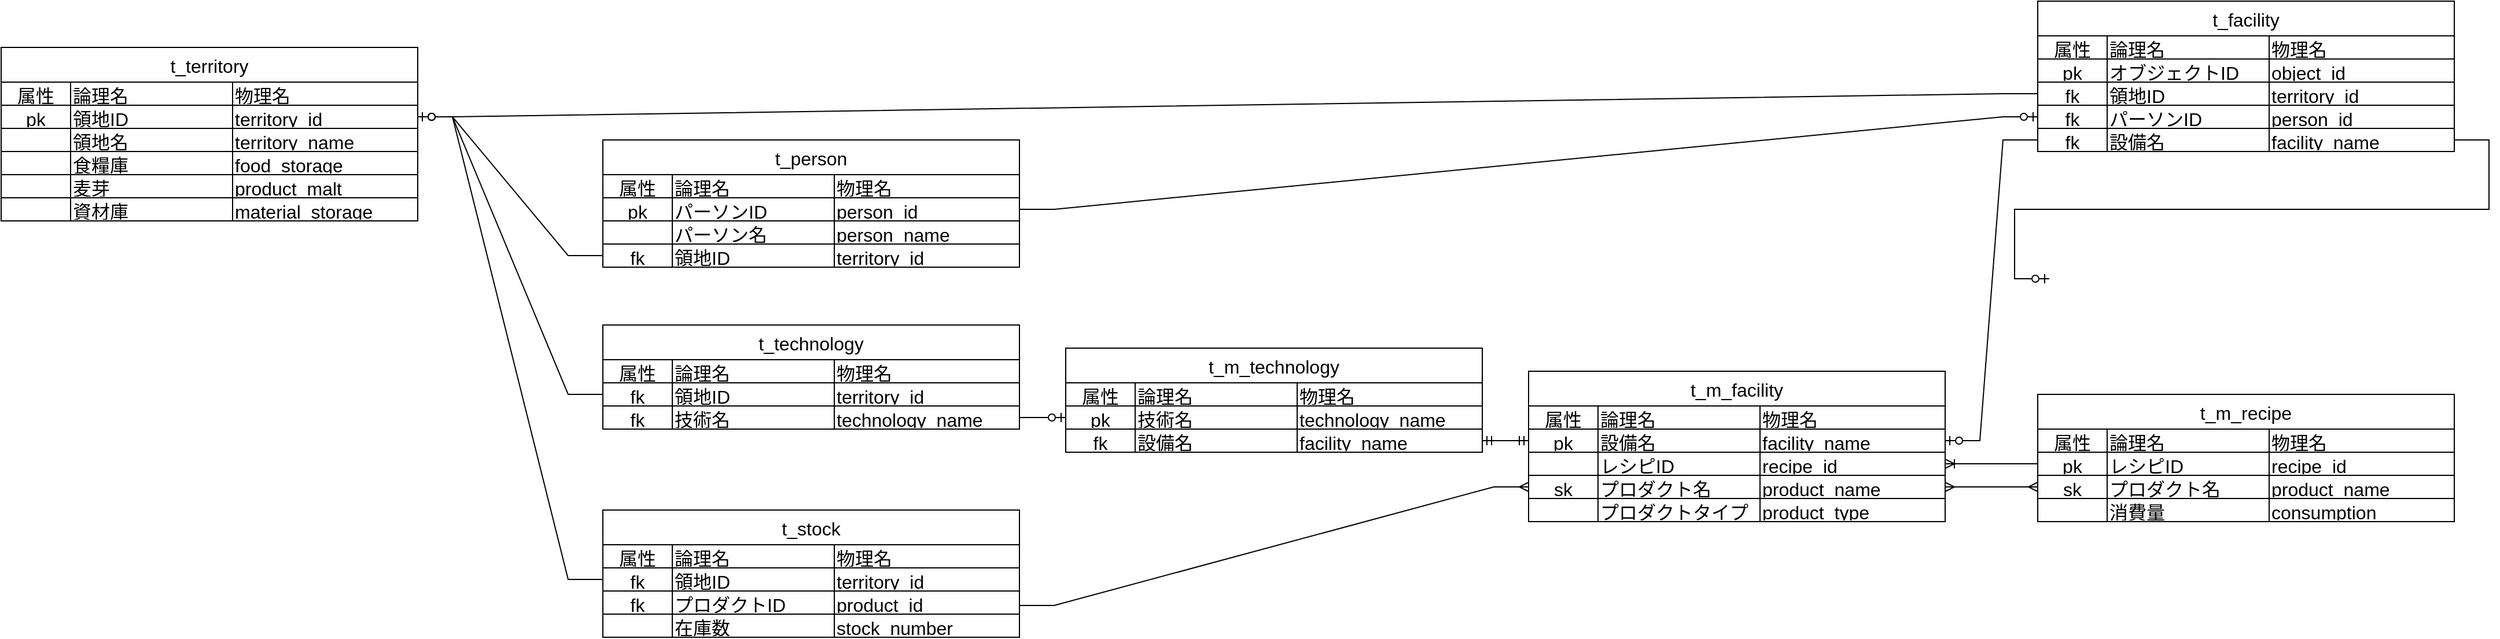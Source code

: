 <mxfile version="24.3.1" type="github">
  <diagram name="ページ1" id="_B0ld8QtMnqXtk11fvhh">
    <mxGraphModel dx="1403" dy="734" grid="1" gridSize="10" guides="1" tooltips="1" connect="1" arrows="1" fold="1" page="1" pageScale="1" pageWidth="827" pageHeight="1169" math="0" shadow="0">
      <root>
        <mxCell id="0" />
        <mxCell id="1" parent="0" />
        <mxCell id="Acy9B5AZCLxyORQxl_Lw-132" value="t_territory" style="shape=table;startSize=30;container=1;collapsible=0;childLayout=tableLayout;strokeColor=default;fontSize=16;align=center;" vertex="1" parent="1">
          <mxGeometry x="40" y="80" width="360" height="150" as="geometry" />
        </mxCell>
        <mxCell id="Acy9B5AZCLxyORQxl_Lw-133" value="" style="shape=tableRow;horizontal=0;startSize=0;swimlaneHead=0;swimlaneBody=0;strokeColor=inherit;top=0;left=0;bottom=0;right=0;collapsible=0;dropTarget=0;fillColor=none;points=[[0,0.5],[1,0.5]];portConstraint=eastwest;fontSize=16;" vertex="1" parent="Acy9B5AZCLxyORQxl_Lw-132">
          <mxGeometry y="30" width="360" height="20" as="geometry" />
        </mxCell>
        <mxCell id="Acy9B5AZCLxyORQxl_Lw-134" value="属性" style="shape=partialRectangle;html=1;whiteSpace=wrap;connectable=0;strokeColor=inherit;overflow=hidden;fillColor=none;top=0;left=0;bottom=0;right=0;pointerEvents=1;fontSize=16;" vertex="1" parent="Acy9B5AZCLxyORQxl_Lw-133">
          <mxGeometry width="60" height="20" as="geometry">
            <mxRectangle width="60" height="20" as="alternateBounds" />
          </mxGeometry>
        </mxCell>
        <mxCell id="Acy9B5AZCLxyORQxl_Lw-135" value="論理名" style="shape=partialRectangle;html=1;whiteSpace=wrap;connectable=0;strokeColor=inherit;overflow=hidden;fillColor=none;top=0;left=0;bottom=0;right=0;pointerEvents=1;fontSize=16;align=left;" vertex="1" parent="Acy9B5AZCLxyORQxl_Lw-133">
          <mxGeometry x="60" width="140" height="20" as="geometry">
            <mxRectangle width="140" height="20" as="alternateBounds" />
          </mxGeometry>
        </mxCell>
        <mxCell id="Acy9B5AZCLxyORQxl_Lw-136" value="物理名" style="shape=partialRectangle;html=1;whiteSpace=wrap;connectable=0;strokeColor=inherit;overflow=hidden;fillColor=none;top=0;left=0;bottom=0;right=0;pointerEvents=1;fontSize=16;align=left;" vertex="1" parent="Acy9B5AZCLxyORQxl_Lw-133">
          <mxGeometry x="200" width="160" height="20" as="geometry">
            <mxRectangle width="160" height="20" as="alternateBounds" />
          </mxGeometry>
        </mxCell>
        <mxCell id="Acy9B5AZCLxyORQxl_Lw-138" value="" style="shape=tableRow;horizontal=0;startSize=0;swimlaneHead=0;swimlaneBody=0;strokeColor=inherit;top=0;left=0;bottom=0;right=0;collapsible=0;dropTarget=0;fillColor=none;points=[[0,0.5],[1,0.5]];portConstraint=eastwest;fontSize=16;" vertex="1" parent="Acy9B5AZCLxyORQxl_Lw-132">
          <mxGeometry y="50" width="360" height="20" as="geometry" />
        </mxCell>
        <mxCell id="Acy9B5AZCLxyORQxl_Lw-139" value="pk" style="shape=partialRectangle;html=1;whiteSpace=wrap;connectable=0;strokeColor=inherit;overflow=hidden;fillColor=none;top=0;left=0;bottom=0;right=0;pointerEvents=1;fontSize=16;" vertex="1" parent="Acy9B5AZCLxyORQxl_Lw-138">
          <mxGeometry width="60" height="20" as="geometry">
            <mxRectangle width="60" height="20" as="alternateBounds" />
          </mxGeometry>
        </mxCell>
        <mxCell id="Acy9B5AZCLxyORQxl_Lw-140" value="領地ID" style="shape=partialRectangle;html=1;whiteSpace=wrap;connectable=0;strokeColor=inherit;overflow=hidden;fillColor=none;top=0;left=0;bottom=0;right=0;pointerEvents=1;fontSize=16;align=left;" vertex="1" parent="Acy9B5AZCLxyORQxl_Lw-138">
          <mxGeometry x="60" width="140" height="20" as="geometry">
            <mxRectangle width="140" height="20" as="alternateBounds" />
          </mxGeometry>
        </mxCell>
        <mxCell id="Acy9B5AZCLxyORQxl_Lw-141" value="&lt;span style=&quot;text-align: center; text-wrap: nowrap;&quot;&gt;territory&lt;/span&gt;_id" style="shape=partialRectangle;html=1;whiteSpace=wrap;connectable=0;strokeColor=inherit;overflow=hidden;fillColor=none;top=0;left=0;bottom=0;right=0;pointerEvents=1;fontSize=16;align=left;" vertex="1" parent="Acy9B5AZCLxyORQxl_Lw-138">
          <mxGeometry x="200" width="160" height="20" as="geometry">
            <mxRectangle width="160" height="20" as="alternateBounds" />
          </mxGeometry>
        </mxCell>
        <mxCell id="Acy9B5AZCLxyORQxl_Lw-143" value="" style="shape=tableRow;horizontal=0;startSize=0;swimlaneHead=0;swimlaneBody=0;strokeColor=inherit;top=0;left=0;bottom=0;right=0;collapsible=0;dropTarget=0;fillColor=none;points=[[0,0.5],[1,0.5]];portConstraint=eastwest;fontSize=16;" vertex="1" parent="Acy9B5AZCLxyORQxl_Lw-132">
          <mxGeometry y="70" width="360" height="20" as="geometry" />
        </mxCell>
        <mxCell id="Acy9B5AZCLxyORQxl_Lw-144" value="" style="shape=partialRectangle;html=1;whiteSpace=wrap;connectable=0;strokeColor=inherit;overflow=hidden;fillColor=none;top=0;left=0;bottom=0;right=0;pointerEvents=1;fontSize=16;" vertex="1" parent="Acy9B5AZCLxyORQxl_Lw-143">
          <mxGeometry width="60" height="20" as="geometry">
            <mxRectangle width="60" height="20" as="alternateBounds" />
          </mxGeometry>
        </mxCell>
        <mxCell id="Acy9B5AZCLxyORQxl_Lw-145" value="領地名" style="shape=partialRectangle;html=1;whiteSpace=wrap;connectable=0;strokeColor=inherit;overflow=hidden;fillColor=none;top=0;left=0;bottom=0;right=0;pointerEvents=1;fontSize=16;align=left;" vertex="1" parent="Acy9B5AZCLxyORQxl_Lw-143">
          <mxGeometry x="60" width="140" height="20" as="geometry">
            <mxRectangle width="140" height="20" as="alternateBounds" />
          </mxGeometry>
        </mxCell>
        <mxCell id="Acy9B5AZCLxyORQxl_Lw-146" value="&lt;span style=&quot;text-align: center; text-wrap: nowrap;&quot;&gt;territory&lt;/span&gt;_name" style="shape=partialRectangle;html=1;whiteSpace=wrap;connectable=0;strokeColor=inherit;overflow=hidden;fillColor=none;top=0;left=0;bottom=0;right=0;pointerEvents=1;fontSize=16;align=left;" vertex="1" parent="Acy9B5AZCLxyORQxl_Lw-143">
          <mxGeometry x="200" width="160" height="20" as="geometry">
            <mxRectangle width="160" height="20" as="alternateBounds" />
          </mxGeometry>
        </mxCell>
        <mxCell id="Acy9B5AZCLxyORQxl_Lw-163" style="shape=tableRow;horizontal=0;startSize=0;swimlaneHead=0;swimlaneBody=0;strokeColor=inherit;top=0;left=0;bottom=0;right=0;collapsible=0;dropTarget=0;fillColor=none;points=[[0,0.5],[1,0.5]];portConstraint=eastwest;fontSize=16;" vertex="1" parent="Acy9B5AZCLxyORQxl_Lw-132">
          <mxGeometry y="90" width="360" height="20" as="geometry" />
        </mxCell>
        <mxCell id="Acy9B5AZCLxyORQxl_Lw-164" style="shape=partialRectangle;html=1;whiteSpace=wrap;connectable=0;strokeColor=inherit;overflow=hidden;fillColor=none;top=0;left=0;bottom=0;right=0;pointerEvents=1;fontSize=16;" vertex="1" parent="Acy9B5AZCLxyORQxl_Lw-163">
          <mxGeometry width="60" height="20" as="geometry">
            <mxRectangle width="60" height="20" as="alternateBounds" />
          </mxGeometry>
        </mxCell>
        <mxCell id="Acy9B5AZCLxyORQxl_Lw-165" value="食糧&lt;span style=&quot;background-color: initial;&quot;&gt;庫&lt;/span&gt;" style="shape=partialRectangle;html=1;whiteSpace=wrap;connectable=0;strokeColor=inherit;overflow=hidden;fillColor=none;top=0;left=0;bottom=0;right=0;pointerEvents=1;fontSize=16;align=left;" vertex="1" parent="Acy9B5AZCLxyORQxl_Lw-163">
          <mxGeometry x="60" width="140" height="20" as="geometry">
            <mxRectangle width="140" height="20" as="alternateBounds" />
          </mxGeometry>
        </mxCell>
        <mxCell id="Acy9B5AZCLxyORQxl_Lw-166" value="food_storage" style="shape=partialRectangle;html=1;whiteSpace=wrap;connectable=0;strokeColor=inherit;overflow=hidden;fillColor=none;top=0;left=0;bottom=0;right=0;pointerEvents=1;fontSize=16;align=left;" vertex="1" parent="Acy9B5AZCLxyORQxl_Lw-163">
          <mxGeometry x="200" width="160" height="20" as="geometry">
            <mxRectangle width="160" height="20" as="alternateBounds" />
          </mxGeometry>
        </mxCell>
        <mxCell id="Acy9B5AZCLxyORQxl_Lw-168" style="shape=tableRow;horizontal=0;startSize=0;swimlaneHead=0;swimlaneBody=0;strokeColor=inherit;top=0;left=0;bottom=0;right=0;collapsible=0;dropTarget=0;fillColor=none;points=[[0,0.5],[1,0.5]];portConstraint=eastwest;fontSize=16;" vertex="1" parent="Acy9B5AZCLxyORQxl_Lw-132">
          <mxGeometry y="110" width="360" height="20" as="geometry" />
        </mxCell>
        <mxCell id="Acy9B5AZCLxyORQxl_Lw-169" style="shape=partialRectangle;html=1;whiteSpace=wrap;connectable=0;strokeColor=inherit;overflow=hidden;fillColor=none;top=0;left=0;bottom=0;right=0;pointerEvents=1;fontSize=16;" vertex="1" parent="Acy9B5AZCLxyORQxl_Lw-168">
          <mxGeometry width="60" height="20" as="geometry">
            <mxRectangle width="60" height="20" as="alternateBounds" />
          </mxGeometry>
        </mxCell>
        <mxCell id="Acy9B5AZCLxyORQxl_Lw-170" value="麦芽" style="shape=partialRectangle;html=1;whiteSpace=wrap;connectable=0;strokeColor=inherit;overflow=hidden;fillColor=none;top=0;left=0;bottom=0;right=0;pointerEvents=1;fontSize=16;align=left;" vertex="1" parent="Acy9B5AZCLxyORQxl_Lw-168">
          <mxGeometry x="60" width="140" height="20" as="geometry">
            <mxRectangle width="140" height="20" as="alternateBounds" />
          </mxGeometry>
        </mxCell>
        <mxCell id="Acy9B5AZCLxyORQxl_Lw-171" value="product_malt" style="shape=partialRectangle;html=1;whiteSpace=wrap;connectable=0;strokeColor=inherit;overflow=hidden;fillColor=none;top=0;left=0;bottom=0;right=0;pointerEvents=1;fontSize=16;align=left;" vertex="1" parent="Acy9B5AZCLxyORQxl_Lw-168">
          <mxGeometry x="200" width="160" height="20" as="geometry">
            <mxRectangle width="160" height="20" as="alternateBounds" />
          </mxGeometry>
        </mxCell>
        <mxCell id="Acy9B5AZCLxyORQxl_Lw-319" style="shape=tableRow;horizontal=0;startSize=0;swimlaneHead=0;swimlaneBody=0;strokeColor=inherit;top=0;left=0;bottom=0;right=0;collapsible=0;dropTarget=0;fillColor=none;points=[[0,0.5],[1,0.5]];portConstraint=eastwest;fontSize=16;" vertex="1" parent="Acy9B5AZCLxyORQxl_Lw-132">
          <mxGeometry y="130" width="360" height="20" as="geometry" />
        </mxCell>
        <mxCell id="Acy9B5AZCLxyORQxl_Lw-320" style="shape=partialRectangle;html=1;whiteSpace=wrap;connectable=0;strokeColor=inherit;overflow=hidden;fillColor=none;top=0;left=0;bottom=0;right=0;pointerEvents=1;fontSize=16;" vertex="1" parent="Acy9B5AZCLxyORQxl_Lw-319">
          <mxGeometry width="60" height="20" as="geometry">
            <mxRectangle width="60" height="20" as="alternateBounds" />
          </mxGeometry>
        </mxCell>
        <mxCell id="Acy9B5AZCLxyORQxl_Lw-321" value="資材庫" style="shape=partialRectangle;html=1;whiteSpace=wrap;connectable=0;strokeColor=inherit;overflow=hidden;fillColor=none;top=0;left=0;bottom=0;right=0;pointerEvents=1;fontSize=16;align=left;" vertex="1" parent="Acy9B5AZCLxyORQxl_Lw-319">
          <mxGeometry x="60" width="140" height="20" as="geometry">
            <mxRectangle width="140" height="20" as="alternateBounds" />
          </mxGeometry>
        </mxCell>
        <mxCell id="Acy9B5AZCLxyORQxl_Lw-322" value="material_storage" style="shape=partialRectangle;html=1;whiteSpace=wrap;connectable=0;strokeColor=inherit;overflow=hidden;fillColor=none;top=0;left=0;bottom=0;right=0;pointerEvents=1;fontSize=16;align=left;" vertex="1" parent="Acy9B5AZCLxyORQxl_Lw-319">
          <mxGeometry x="200" width="160" height="20" as="geometry">
            <mxRectangle width="160" height="20" as="alternateBounds" />
          </mxGeometry>
        </mxCell>
        <mxCell id="Acy9B5AZCLxyORQxl_Lw-199" value="t_m_technology" style="shape=table;startSize=30;container=1;collapsible=0;childLayout=tableLayout;strokeColor=default;fontSize=16;align=center;" vertex="1" parent="1">
          <mxGeometry x="960" y="340" width="360" height="90" as="geometry" />
        </mxCell>
        <mxCell id="Acy9B5AZCLxyORQxl_Lw-200" value="" style="shape=tableRow;horizontal=0;startSize=0;swimlaneHead=0;swimlaneBody=0;strokeColor=inherit;top=0;left=0;bottom=0;right=0;collapsible=0;dropTarget=0;fillColor=none;points=[[0,0.5],[1,0.5]];portConstraint=eastwest;fontSize=16;" vertex="1" parent="Acy9B5AZCLxyORQxl_Lw-199">
          <mxGeometry y="30" width="360" height="20" as="geometry" />
        </mxCell>
        <mxCell id="Acy9B5AZCLxyORQxl_Lw-201" value="属性" style="shape=partialRectangle;html=1;whiteSpace=wrap;connectable=0;strokeColor=inherit;overflow=hidden;fillColor=none;top=0;left=0;bottom=0;right=0;pointerEvents=1;fontSize=16;" vertex="1" parent="Acy9B5AZCLxyORQxl_Lw-200">
          <mxGeometry width="60" height="20" as="geometry">
            <mxRectangle width="60" height="20" as="alternateBounds" />
          </mxGeometry>
        </mxCell>
        <mxCell id="Acy9B5AZCLxyORQxl_Lw-202" value="論理名" style="shape=partialRectangle;html=1;whiteSpace=wrap;connectable=0;strokeColor=inherit;overflow=hidden;fillColor=none;top=0;left=0;bottom=0;right=0;pointerEvents=1;fontSize=16;align=left;" vertex="1" parent="Acy9B5AZCLxyORQxl_Lw-200">
          <mxGeometry x="60" width="140" height="20" as="geometry">
            <mxRectangle width="140" height="20" as="alternateBounds" />
          </mxGeometry>
        </mxCell>
        <mxCell id="Acy9B5AZCLxyORQxl_Lw-203" value="物理名" style="shape=partialRectangle;html=1;whiteSpace=wrap;connectable=0;strokeColor=inherit;overflow=hidden;fillColor=none;top=0;left=0;bottom=0;right=0;pointerEvents=1;fontSize=16;align=left;" vertex="1" parent="Acy9B5AZCLxyORQxl_Lw-200">
          <mxGeometry x="200" width="160" height="20" as="geometry">
            <mxRectangle width="160" height="20" as="alternateBounds" />
          </mxGeometry>
        </mxCell>
        <mxCell id="Acy9B5AZCLxyORQxl_Lw-205" value="" style="shape=tableRow;horizontal=0;startSize=0;swimlaneHead=0;swimlaneBody=0;strokeColor=inherit;top=0;left=0;bottom=0;right=0;collapsible=0;dropTarget=0;fillColor=none;points=[[0,0.5],[1,0.5]];portConstraint=eastwest;fontSize=16;" vertex="1" parent="Acy9B5AZCLxyORQxl_Lw-199">
          <mxGeometry y="50" width="360" height="20" as="geometry" />
        </mxCell>
        <mxCell id="Acy9B5AZCLxyORQxl_Lw-206" value="pk" style="shape=partialRectangle;html=1;whiteSpace=wrap;connectable=0;strokeColor=inherit;overflow=hidden;fillColor=none;top=0;left=0;bottom=0;right=0;pointerEvents=1;fontSize=16;" vertex="1" parent="Acy9B5AZCLxyORQxl_Lw-205">
          <mxGeometry width="60" height="20" as="geometry">
            <mxRectangle width="60" height="20" as="alternateBounds" />
          </mxGeometry>
        </mxCell>
        <mxCell id="Acy9B5AZCLxyORQxl_Lw-207" value="技術名" style="shape=partialRectangle;html=1;whiteSpace=wrap;connectable=0;strokeColor=inherit;overflow=hidden;fillColor=none;top=0;left=0;bottom=0;right=0;pointerEvents=1;fontSize=16;align=left;" vertex="1" parent="Acy9B5AZCLxyORQxl_Lw-205">
          <mxGeometry x="60" width="140" height="20" as="geometry">
            <mxRectangle width="140" height="20" as="alternateBounds" />
          </mxGeometry>
        </mxCell>
        <mxCell id="Acy9B5AZCLxyORQxl_Lw-208" value="technology_name" style="shape=partialRectangle;html=1;whiteSpace=wrap;connectable=0;strokeColor=inherit;overflow=hidden;fillColor=none;top=0;left=0;bottom=0;right=0;pointerEvents=1;fontSize=16;align=left;" vertex="1" parent="Acy9B5AZCLxyORQxl_Lw-205">
          <mxGeometry x="200" width="160" height="20" as="geometry">
            <mxRectangle width="160" height="20" as="alternateBounds" />
          </mxGeometry>
        </mxCell>
        <mxCell id="Acy9B5AZCLxyORQxl_Lw-215" style="shape=tableRow;horizontal=0;startSize=0;swimlaneHead=0;swimlaneBody=0;strokeColor=inherit;top=0;left=0;bottom=0;right=0;collapsible=0;dropTarget=0;fillColor=none;points=[[0,0.5],[1,0.5]];portConstraint=eastwest;fontSize=16;" vertex="1" parent="Acy9B5AZCLxyORQxl_Lw-199">
          <mxGeometry y="70" width="360" height="20" as="geometry" />
        </mxCell>
        <mxCell id="Acy9B5AZCLxyORQxl_Lw-216" value="fk" style="shape=partialRectangle;html=1;whiteSpace=wrap;connectable=0;strokeColor=inherit;overflow=hidden;fillColor=none;top=0;left=0;bottom=0;right=0;pointerEvents=1;fontSize=16;" vertex="1" parent="Acy9B5AZCLxyORQxl_Lw-215">
          <mxGeometry width="60" height="20" as="geometry">
            <mxRectangle width="60" height="20" as="alternateBounds" />
          </mxGeometry>
        </mxCell>
        <mxCell id="Acy9B5AZCLxyORQxl_Lw-217" value="設備名" style="shape=partialRectangle;html=1;whiteSpace=wrap;connectable=0;strokeColor=inherit;overflow=hidden;fillColor=none;top=0;left=0;bottom=0;right=0;pointerEvents=1;fontSize=16;align=left;" vertex="1" parent="Acy9B5AZCLxyORQxl_Lw-215">
          <mxGeometry x="60" width="140" height="20" as="geometry">
            <mxRectangle width="140" height="20" as="alternateBounds" />
          </mxGeometry>
        </mxCell>
        <mxCell id="Acy9B5AZCLxyORQxl_Lw-218" value="&lt;span style=&quot;text-wrap: nowrap; text-align: center;&quot;&gt;facility&lt;/span&gt;_name" style="shape=partialRectangle;html=1;whiteSpace=wrap;connectable=0;strokeColor=inherit;overflow=hidden;fillColor=none;top=0;left=0;bottom=0;right=0;pointerEvents=1;fontSize=16;align=left;" vertex="1" parent="Acy9B5AZCLxyORQxl_Lw-215">
          <mxGeometry x="200" width="160" height="20" as="geometry">
            <mxRectangle width="160" height="20" as="alternateBounds" />
          </mxGeometry>
        </mxCell>
        <mxCell id="Acy9B5AZCLxyORQxl_Lw-296" value="" style="edgeStyle=entityRelationEdgeStyle;fontSize=12;html=1;endArrow=ERzeroToOne;endFill=1;rounded=0;entryX=1;entryY=0.5;entryDx=0;entryDy=0;" edge="1" parent="1" source="Acy9B5AZCLxyORQxl_Lw-179" target="Acy9B5AZCLxyORQxl_Lw-138">
          <mxGeometry width="100" height="100" relative="1" as="geometry">
            <mxPoint x="910" y="100" as="sourcePoint" />
            <mxPoint x="610" y="90" as="targetPoint" />
            <Array as="points">
              <mxPoint x="960" y="120" />
              <mxPoint x="970" y="120" />
            </Array>
          </mxGeometry>
        </mxCell>
        <mxCell id="Acy9B5AZCLxyORQxl_Lw-297" value="" style="edgeStyle=entityRelationEdgeStyle;fontSize=12;html=1;endArrow=ERzeroToOne;endFill=1;rounded=0;exitX=1;exitY=0.5;exitDx=0;exitDy=0;" edge="1" parent="1" source="Acy9B5AZCLxyORQxl_Lw-184" target="Acy9B5AZCLxyORQxl_Lw-379">
          <mxGeometry width="100" height="100" relative="1" as="geometry">
            <mxPoint x="960" y="120" as="sourcePoint" />
            <mxPoint x="1810" y="280" as="targetPoint" />
          </mxGeometry>
        </mxCell>
        <mxCell id="Acy9B5AZCLxyORQxl_Lw-361" value="" style="edgeStyle=entityRelationEdgeStyle;fontSize=12;html=1;endArrow=ERzeroToOne;endFill=1;rounded=0;exitX=0;exitY=0.5;exitDx=0;exitDy=0;" edge="1" parent="1" source="Acy9B5AZCLxyORQxl_Lw-345" target="Acy9B5AZCLxyORQxl_Lw-138">
          <mxGeometry width="100" height="100" relative="1" as="geometry">
            <mxPoint x="690" y="640" as="sourcePoint" />
            <mxPoint x="620" y="140" as="targetPoint" />
          </mxGeometry>
        </mxCell>
        <mxCell id="Acy9B5AZCLxyORQxl_Lw-363" value="t_m_facility" style="shape=table;startSize=30;container=1;collapsible=0;childLayout=tableLayout;strokeColor=default;fontSize=16;align=center;" vertex="1" parent="1">
          <mxGeometry x="1360" y="360" width="360" height="130" as="geometry" />
        </mxCell>
        <mxCell id="Acy9B5AZCLxyORQxl_Lw-364" value="" style="shape=tableRow;horizontal=0;startSize=0;swimlaneHead=0;swimlaneBody=0;strokeColor=inherit;top=0;left=0;bottom=0;right=0;collapsible=0;dropTarget=0;fillColor=none;points=[[0,0.5],[1,0.5]];portConstraint=eastwest;fontSize=16;" vertex="1" parent="Acy9B5AZCLxyORQxl_Lw-363">
          <mxGeometry y="30" width="360" height="20" as="geometry" />
        </mxCell>
        <mxCell id="Acy9B5AZCLxyORQxl_Lw-365" value="属性" style="shape=partialRectangle;html=1;whiteSpace=wrap;connectable=0;strokeColor=inherit;overflow=hidden;fillColor=none;top=0;left=0;bottom=0;right=0;pointerEvents=1;fontSize=16;" vertex="1" parent="Acy9B5AZCLxyORQxl_Lw-364">
          <mxGeometry width="60" height="20" as="geometry">
            <mxRectangle width="60" height="20" as="alternateBounds" />
          </mxGeometry>
        </mxCell>
        <mxCell id="Acy9B5AZCLxyORQxl_Lw-366" value="論理名" style="shape=partialRectangle;html=1;whiteSpace=wrap;connectable=0;strokeColor=inherit;overflow=hidden;fillColor=none;top=0;left=0;bottom=0;right=0;pointerEvents=1;fontSize=16;align=left;" vertex="1" parent="Acy9B5AZCLxyORQxl_Lw-364">
          <mxGeometry x="60" width="140" height="20" as="geometry">
            <mxRectangle width="140" height="20" as="alternateBounds" />
          </mxGeometry>
        </mxCell>
        <mxCell id="Acy9B5AZCLxyORQxl_Lw-367" value="物理名" style="shape=partialRectangle;html=1;whiteSpace=wrap;connectable=0;strokeColor=inherit;overflow=hidden;fillColor=none;top=0;left=0;bottom=0;right=0;pointerEvents=1;fontSize=16;align=left;" vertex="1" parent="Acy9B5AZCLxyORQxl_Lw-364">
          <mxGeometry x="200" width="160" height="20" as="geometry">
            <mxRectangle width="160" height="20" as="alternateBounds" />
          </mxGeometry>
        </mxCell>
        <mxCell id="Acy9B5AZCLxyORQxl_Lw-498" style="shape=tableRow;horizontal=0;startSize=0;swimlaneHead=0;swimlaneBody=0;strokeColor=inherit;top=0;left=0;bottom=0;right=0;collapsible=0;dropTarget=0;fillColor=none;points=[[0,0.5],[1,0.5]];portConstraint=eastwest;fontSize=16;" vertex="1" parent="Acy9B5AZCLxyORQxl_Lw-363">
          <mxGeometry y="50" width="360" height="20" as="geometry" />
        </mxCell>
        <mxCell id="Acy9B5AZCLxyORQxl_Lw-499" value="pk" style="shape=partialRectangle;html=1;whiteSpace=wrap;connectable=0;strokeColor=inherit;overflow=hidden;fillColor=none;top=0;left=0;bottom=0;right=0;pointerEvents=1;fontSize=16;" vertex="1" parent="Acy9B5AZCLxyORQxl_Lw-498">
          <mxGeometry width="60" height="20" as="geometry">
            <mxRectangle width="60" height="20" as="alternateBounds" />
          </mxGeometry>
        </mxCell>
        <mxCell id="Acy9B5AZCLxyORQxl_Lw-500" value="設備名" style="shape=partialRectangle;html=1;whiteSpace=wrap;connectable=0;strokeColor=inherit;overflow=hidden;fillColor=none;top=0;left=0;bottom=0;right=0;pointerEvents=1;fontSize=16;align=left;" vertex="1" parent="Acy9B5AZCLxyORQxl_Lw-498">
          <mxGeometry x="60" width="140" height="20" as="geometry">
            <mxRectangle width="140" height="20" as="alternateBounds" />
          </mxGeometry>
        </mxCell>
        <mxCell id="Acy9B5AZCLxyORQxl_Lw-501" value="&lt;span style=&quot;text-wrap: nowrap; text-align: center;&quot;&gt;facility&lt;/span&gt;_name" style="shape=partialRectangle;html=1;whiteSpace=wrap;connectable=0;strokeColor=inherit;overflow=hidden;fillColor=none;top=0;left=0;bottom=0;right=0;pointerEvents=1;fontSize=16;align=left;" vertex="1" parent="Acy9B5AZCLxyORQxl_Lw-498">
          <mxGeometry x="200" width="160" height="20" as="geometry">
            <mxRectangle width="160" height="20" as="alternateBounds" />
          </mxGeometry>
        </mxCell>
        <mxCell id="Acy9B5AZCLxyORQxl_Lw-562" style="shape=tableRow;horizontal=0;startSize=0;swimlaneHead=0;swimlaneBody=0;strokeColor=inherit;top=0;left=0;bottom=0;right=0;collapsible=0;dropTarget=0;fillColor=none;points=[[0,0.5],[1,0.5]];portConstraint=eastwest;fontSize=16;" vertex="1" parent="Acy9B5AZCLxyORQxl_Lw-363">
          <mxGeometry y="70" width="360" height="20" as="geometry" />
        </mxCell>
        <mxCell id="Acy9B5AZCLxyORQxl_Lw-563" style="shape=partialRectangle;html=1;whiteSpace=wrap;connectable=0;strokeColor=inherit;overflow=hidden;fillColor=none;top=0;left=0;bottom=0;right=0;pointerEvents=1;fontSize=16;" vertex="1" parent="Acy9B5AZCLxyORQxl_Lw-562">
          <mxGeometry width="60" height="20" as="geometry">
            <mxRectangle width="60" height="20" as="alternateBounds" />
          </mxGeometry>
        </mxCell>
        <mxCell id="Acy9B5AZCLxyORQxl_Lw-564" value="レシピID" style="shape=partialRectangle;html=1;whiteSpace=wrap;connectable=0;strokeColor=inherit;overflow=hidden;fillColor=none;top=0;left=0;bottom=0;right=0;pointerEvents=1;fontSize=16;align=left;" vertex="1" parent="Acy9B5AZCLxyORQxl_Lw-562">
          <mxGeometry x="60" width="140" height="20" as="geometry">
            <mxRectangle width="140" height="20" as="alternateBounds" />
          </mxGeometry>
        </mxCell>
        <mxCell id="Acy9B5AZCLxyORQxl_Lw-565" value="&lt;span style=&quot;text-align: center; text-wrap: nowrap;&quot;&gt;recipe_id&lt;/span&gt;" style="shape=partialRectangle;html=1;whiteSpace=wrap;connectable=0;strokeColor=inherit;overflow=hidden;fillColor=none;top=0;left=0;bottom=0;right=0;pointerEvents=1;fontSize=16;align=left;" vertex="1" parent="Acy9B5AZCLxyORQxl_Lw-562">
          <mxGeometry x="200" width="160" height="20" as="geometry">
            <mxRectangle width="160" height="20" as="alternateBounds" />
          </mxGeometry>
        </mxCell>
        <mxCell id="Acy9B5AZCLxyORQxl_Lw-493" style="shape=tableRow;horizontal=0;startSize=0;swimlaneHead=0;swimlaneBody=0;strokeColor=inherit;top=0;left=0;bottom=0;right=0;collapsible=0;dropTarget=0;fillColor=none;points=[[0,0.5],[1,0.5]];portConstraint=eastwest;fontSize=16;" vertex="1" parent="Acy9B5AZCLxyORQxl_Lw-363">
          <mxGeometry y="90" width="360" height="20" as="geometry" />
        </mxCell>
        <mxCell id="Acy9B5AZCLxyORQxl_Lw-494" value="sk" style="shape=partialRectangle;html=1;whiteSpace=wrap;connectable=0;strokeColor=inherit;overflow=hidden;fillColor=none;top=0;left=0;bottom=0;right=0;pointerEvents=1;fontSize=16;" vertex="1" parent="Acy9B5AZCLxyORQxl_Lw-493">
          <mxGeometry width="60" height="20" as="geometry">
            <mxRectangle width="60" height="20" as="alternateBounds" />
          </mxGeometry>
        </mxCell>
        <mxCell id="Acy9B5AZCLxyORQxl_Lw-495" value="プロダクト名" style="shape=partialRectangle;html=1;whiteSpace=wrap;connectable=0;strokeColor=inherit;overflow=hidden;fillColor=none;top=0;left=0;bottom=0;right=0;pointerEvents=1;fontSize=16;align=left;" vertex="1" parent="Acy9B5AZCLxyORQxl_Lw-493">
          <mxGeometry x="60" width="140" height="20" as="geometry">
            <mxRectangle width="140" height="20" as="alternateBounds" />
          </mxGeometry>
        </mxCell>
        <mxCell id="Acy9B5AZCLxyORQxl_Lw-496" value="&lt;span style=&quot;text-wrap: nowrap; text-align: center;&quot;&gt;product&lt;/span&gt;&lt;span style=&quot;text-align: center;&quot;&gt;_name&lt;/span&gt;" style="shape=partialRectangle;html=1;whiteSpace=wrap;connectable=0;strokeColor=inherit;overflow=hidden;fillColor=none;top=0;left=0;bottom=0;right=0;pointerEvents=1;fontSize=16;align=left;" vertex="1" parent="Acy9B5AZCLxyORQxl_Lw-493">
          <mxGeometry x="200" width="160" height="20" as="geometry">
            <mxRectangle width="160" height="20" as="alternateBounds" />
          </mxGeometry>
        </mxCell>
        <mxCell id="Acy9B5AZCLxyORQxl_Lw-404" style="shape=tableRow;horizontal=0;startSize=0;swimlaneHead=0;swimlaneBody=0;strokeColor=inherit;top=0;left=0;bottom=0;right=0;collapsible=0;dropTarget=0;fillColor=none;points=[[0,0.5],[1,0.5]];portConstraint=eastwest;fontSize=16;" vertex="1" parent="Acy9B5AZCLxyORQxl_Lw-363">
          <mxGeometry y="110" width="360" height="20" as="geometry" />
        </mxCell>
        <mxCell id="Acy9B5AZCLxyORQxl_Lw-405" style="shape=partialRectangle;html=1;whiteSpace=wrap;connectable=0;strokeColor=inherit;overflow=hidden;fillColor=none;top=0;left=0;bottom=0;right=0;pointerEvents=1;fontSize=16;" vertex="1" parent="Acy9B5AZCLxyORQxl_Lw-404">
          <mxGeometry width="60" height="20" as="geometry">
            <mxRectangle width="60" height="20" as="alternateBounds" />
          </mxGeometry>
        </mxCell>
        <mxCell id="Acy9B5AZCLxyORQxl_Lw-406" value="プロダクトタイプ" style="shape=partialRectangle;html=1;whiteSpace=wrap;connectable=0;strokeColor=inherit;overflow=hidden;fillColor=none;top=0;left=0;bottom=0;right=0;pointerEvents=1;fontSize=16;align=left;" vertex="1" parent="Acy9B5AZCLxyORQxl_Lw-404">
          <mxGeometry x="60" width="140" height="20" as="geometry">
            <mxRectangle width="140" height="20" as="alternateBounds" />
          </mxGeometry>
        </mxCell>
        <mxCell id="Acy9B5AZCLxyORQxl_Lw-407" value="&lt;span style=&quot;text-wrap: nowrap; text-align: center;&quot;&gt;product&lt;/span&gt;&lt;span style=&quot;text-align: center;&quot;&gt;_&lt;/span&gt;type" style="shape=partialRectangle;html=1;whiteSpace=wrap;connectable=0;strokeColor=inherit;overflow=hidden;fillColor=none;top=0;left=0;bottom=0;right=0;pointerEvents=1;fontSize=16;align=left;" vertex="1" parent="Acy9B5AZCLxyORQxl_Lw-404">
          <mxGeometry x="200" width="160" height="20" as="geometry">
            <mxRectangle width="160" height="20" as="alternateBounds" />
          </mxGeometry>
        </mxCell>
        <mxCell id="Acy9B5AZCLxyORQxl_Lw-426" value="t_technology" style="shape=table;startSize=30;container=1;collapsible=0;childLayout=tableLayout;strokeColor=default;fontSize=16;align=center;" vertex="1" parent="1">
          <mxGeometry x="560" y="320" width="360" height="90" as="geometry" />
        </mxCell>
        <mxCell id="Acy9B5AZCLxyORQxl_Lw-427" value="" style="shape=tableRow;horizontal=0;startSize=0;swimlaneHead=0;swimlaneBody=0;strokeColor=inherit;top=0;left=0;bottom=0;right=0;collapsible=0;dropTarget=0;fillColor=none;points=[[0,0.5],[1,0.5]];portConstraint=eastwest;fontSize=16;" vertex="1" parent="Acy9B5AZCLxyORQxl_Lw-426">
          <mxGeometry y="30" width="360" height="20" as="geometry" />
        </mxCell>
        <mxCell id="Acy9B5AZCLxyORQxl_Lw-428" value="属性" style="shape=partialRectangle;html=1;whiteSpace=wrap;connectable=0;strokeColor=inherit;overflow=hidden;fillColor=none;top=0;left=0;bottom=0;right=0;pointerEvents=1;fontSize=16;" vertex="1" parent="Acy9B5AZCLxyORQxl_Lw-427">
          <mxGeometry width="60" height="20" as="geometry">
            <mxRectangle width="60" height="20" as="alternateBounds" />
          </mxGeometry>
        </mxCell>
        <mxCell id="Acy9B5AZCLxyORQxl_Lw-429" value="論理名" style="shape=partialRectangle;html=1;whiteSpace=wrap;connectable=0;strokeColor=inherit;overflow=hidden;fillColor=none;top=0;left=0;bottom=0;right=0;pointerEvents=1;fontSize=16;align=left;" vertex="1" parent="Acy9B5AZCLxyORQxl_Lw-427">
          <mxGeometry x="60" width="140" height="20" as="geometry">
            <mxRectangle width="140" height="20" as="alternateBounds" />
          </mxGeometry>
        </mxCell>
        <mxCell id="Acy9B5AZCLxyORQxl_Lw-430" value="物理名" style="shape=partialRectangle;html=1;whiteSpace=wrap;connectable=0;strokeColor=inherit;overflow=hidden;fillColor=none;top=0;left=0;bottom=0;right=0;pointerEvents=1;fontSize=16;align=left;" vertex="1" parent="Acy9B5AZCLxyORQxl_Lw-427">
          <mxGeometry x="200" width="160" height="20" as="geometry">
            <mxRectangle width="160" height="20" as="alternateBounds" />
          </mxGeometry>
        </mxCell>
        <mxCell id="Acy9B5AZCLxyORQxl_Lw-457" value="" style="shape=tableRow;horizontal=0;startSize=0;swimlaneHead=0;swimlaneBody=0;strokeColor=inherit;top=0;left=0;bottom=0;right=0;collapsible=0;dropTarget=0;fillColor=none;points=[[0,0.5],[1,0.5]];portConstraint=eastwest;fontSize=16;" vertex="1" parent="Acy9B5AZCLxyORQxl_Lw-426">
          <mxGeometry y="50" width="360" height="20" as="geometry" />
        </mxCell>
        <mxCell id="Acy9B5AZCLxyORQxl_Lw-458" value="fk" style="shape=partialRectangle;html=1;whiteSpace=wrap;connectable=0;strokeColor=inherit;overflow=hidden;fillColor=none;top=0;left=0;bottom=0;right=0;pointerEvents=1;fontSize=16;" vertex="1" parent="Acy9B5AZCLxyORQxl_Lw-457">
          <mxGeometry width="60" height="20" as="geometry">
            <mxRectangle width="60" height="20" as="alternateBounds" />
          </mxGeometry>
        </mxCell>
        <mxCell id="Acy9B5AZCLxyORQxl_Lw-459" value="領地ID" style="shape=partialRectangle;html=1;whiteSpace=wrap;connectable=0;strokeColor=inherit;overflow=hidden;fillColor=none;top=0;left=0;bottom=0;right=0;pointerEvents=1;fontSize=16;align=left;" vertex="1" parent="Acy9B5AZCLxyORQxl_Lw-457">
          <mxGeometry x="60" width="140" height="20" as="geometry">
            <mxRectangle width="140" height="20" as="alternateBounds" />
          </mxGeometry>
        </mxCell>
        <mxCell id="Acy9B5AZCLxyORQxl_Lw-460" value="&lt;span style=&quot;text-wrap: nowrap; text-align: center;&quot;&gt;territory&lt;/span&gt;_id" style="shape=partialRectangle;html=1;whiteSpace=wrap;connectable=0;strokeColor=inherit;overflow=hidden;fillColor=none;top=0;left=0;bottom=0;right=0;pointerEvents=1;fontSize=16;align=left;" vertex="1" parent="Acy9B5AZCLxyORQxl_Lw-457">
          <mxGeometry x="200" width="160" height="20" as="geometry">
            <mxRectangle width="160" height="20" as="alternateBounds" />
          </mxGeometry>
        </mxCell>
        <mxCell id="Acy9B5AZCLxyORQxl_Lw-432" value="" style="shape=tableRow;horizontal=0;startSize=0;swimlaneHead=0;swimlaneBody=0;strokeColor=inherit;top=0;left=0;bottom=0;right=0;collapsible=0;dropTarget=0;fillColor=none;points=[[0,0.5],[1,0.5]];portConstraint=eastwest;fontSize=16;" vertex="1" parent="Acy9B5AZCLxyORQxl_Lw-426">
          <mxGeometry y="70" width="360" height="20" as="geometry" />
        </mxCell>
        <mxCell id="Acy9B5AZCLxyORQxl_Lw-433" value="fk" style="shape=partialRectangle;html=1;whiteSpace=wrap;connectable=0;strokeColor=inherit;overflow=hidden;fillColor=none;top=0;left=0;bottom=0;right=0;pointerEvents=1;fontSize=16;" vertex="1" parent="Acy9B5AZCLxyORQxl_Lw-432">
          <mxGeometry width="60" height="20" as="geometry">
            <mxRectangle width="60" height="20" as="alternateBounds" />
          </mxGeometry>
        </mxCell>
        <mxCell id="Acy9B5AZCLxyORQxl_Lw-434" value="技術名" style="shape=partialRectangle;html=1;whiteSpace=wrap;connectable=0;strokeColor=inherit;overflow=hidden;fillColor=none;top=0;left=0;bottom=0;right=0;pointerEvents=1;fontSize=16;align=left;" vertex="1" parent="Acy9B5AZCLxyORQxl_Lw-432">
          <mxGeometry x="60" width="140" height="20" as="geometry">
            <mxRectangle width="140" height="20" as="alternateBounds" />
          </mxGeometry>
        </mxCell>
        <mxCell id="Acy9B5AZCLxyORQxl_Lw-435" value="technology_name" style="shape=partialRectangle;html=1;whiteSpace=wrap;connectable=0;strokeColor=inherit;overflow=hidden;fillColor=none;top=0;left=0;bottom=0;right=0;pointerEvents=1;fontSize=16;align=left;" vertex="1" parent="Acy9B5AZCLxyORQxl_Lw-432">
          <mxGeometry x="200" width="160" height="20" as="geometry">
            <mxRectangle width="160" height="20" as="alternateBounds" />
          </mxGeometry>
        </mxCell>
        <mxCell id="Acy9B5AZCLxyORQxl_Lw-463" value="" style="edgeStyle=entityRelationEdgeStyle;fontSize=12;html=1;endArrow=ERzeroToOne;endFill=1;rounded=0;entryX=0;entryY=0.5;entryDx=0;entryDy=0;exitX=1;exitY=0.5;exitDx=0;exitDy=0;" edge="1" parent="1" source="Acy9B5AZCLxyORQxl_Lw-432" target="Acy9B5AZCLxyORQxl_Lw-205">
          <mxGeometry width="100" height="100" relative="1" as="geometry">
            <mxPoint x="580" y="805" as="sourcePoint" />
            <mxPoint x="1370" y="772" as="targetPoint" />
          </mxGeometry>
        </mxCell>
        <mxCell id="Acy9B5AZCLxyORQxl_Lw-486" value="" style="edgeStyle=entityRelationEdgeStyle;fontSize=12;html=1;endArrow=ERzeroToOne;endFill=1;rounded=0;" edge="1" parent="1" source="Acy9B5AZCLxyORQxl_Lw-457" target="Acy9B5AZCLxyORQxl_Lw-138">
          <mxGeometry width="100" height="100" relative="1" as="geometry">
            <mxPoint x="150" y="475" as="sourcePoint" />
            <mxPoint x="510" y="290" as="targetPoint" />
          </mxGeometry>
        </mxCell>
        <mxCell id="Acy9B5AZCLxyORQxl_Lw-339" value="t_stock" style="shape=table;startSize=30;container=1;collapsible=0;childLayout=tableLayout;strokeColor=default;fontSize=16;align=center;" vertex="1" parent="1">
          <mxGeometry x="560" y="480" width="360" height="110" as="geometry" />
        </mxCell>
        <mxCell id="Acy9B5AZCLxyORQxl_Lw-340" value="" style="shape=tableRow;horizontal=0;startSize=0;swimlaneHead=0;swimlaneBody=0;strokeColor=inherit;top=0;left=0;bottom=0;right=0;collapsible=0;dropTarget=0;fillColor=none;points=[[0,0.5],[1,0.5]];portConstraint=eastwest;fontSize=16;" vertex="1" parent="Acy9B5AZCLxyORQxl_Lw-339">
          <mxGeometry y="30" width="360" height="20" as="geometry" />
        </mxCell>
        <mxCell id="Acy9B5AZCLxyORQxl_Lw-341" value="属性" style="shape=partialRectangle;html=1;whiteSpace=wrap;connectable=0;strokeColor=inherit;overflow=hidden;fillColor=none;top=0;left=0;bottom=0;right=0;pointerEvents=1;fontSize=16;" vertex="1" parent="Acy9B5AZCLxyORQxl_Lw-340">
          <mxGeometry width="60" height="20" as="geometry">
            <mxRectangle width="60" height="20" as="alternateBounds" />
          </mxGeometry>
        </mxCell>
        <mxCell id="Acy9B5AZCLxyORQxl_Lw-342" value="論理名" style="shape=partialRectangle;html=1;whiteSpace=wrap;connectable=0;strokeColor=inherit;overflow=hidden;fillColor=none;top=0;left=0;bottom=0;right=0;pointerEvents=1;fontSize=16;align=left;" vertex="1" parent="Acy9B5AZCLxyORQxl_Lw-340">
          <mxGeometry x="60" width="140" height="20" as="geometry">
            <mxRectangle width="140" height="20" as="alternateBounds" />
          </mxGeometry>
        </mxCell>
        <mxCell id="Acy9B5AZCLxyORQxl_Lw-343" value="物理名" style="shape=partialRectangle;html=1;whiteSpace=wrap;connectable=0;strokeColor=inherit;overflow=hidden;fillColor=none;top=0;left=0;bottom=0;right=0;pointerEvents=1;fontSize=16;align=left;" vertex="1" parent="Acy9B5AZCLxyORQxl_Lw-340">
          <mxGeometry x="200" width="160" height="20" as="geometry">
            <mxRectangle width="160" height="20" as="alternateBounds" />
          </mxGeometry>
        </mxCell>
        <mxCell id="Acy9B5AZCLxyORQxl_Lw-345" value="" style="shape=tableRow;horizontal=0;startSize=0;swimlaneHead=0;swimlaneBody=0;strokeColor=inherit;top=0;left=0;bottom=0;right=0;collapsible=0;dropTarget=0;fillColor=none;points=[[0,0.5],[1,0.5]];portConstraint=eastwest;fontSize=16;" vertex="1" parent="Acy9B5AZCLxyORQxl_Lw-339">
          <mxGeometry y="50" width="360" height="20" as="geometry" />
        </mxCell>
        <mxCell id="Acy9B5AZCLxyORQxl_Lw-346" value="fk" style="shape=partialRectangle;html=1;whiteSpace=wrap;connectable=0;strokeColor=inherit;overflow=hidden;fillColor=none;top=0;left=0;bottom=0;right=0;pointerEvents=1;fontSize=16;" vertex="1" parent="Acy9B5AZCLxyORQxl_Lw-345">
          <mxGeometry width="60" height="20" as="geometry">
            <mxRectangle width="60" height="20" as="alternateBounds" />
          </mxGeometry>
        </mxCell>
        <mxCell id="Acy9B5AZCLxyORQxl_Lw-347" value="領地ID" style="shape=partialRectangle;html=1;whiteSpace=wrap;connectable=0;strokeColor=inherit;overflow=hidden;fillColor=none;top=0;left=0;bottom=0;right=0;pointerEvents=1;fontSize=16;align=left;" vertex="1" parent="Acy9B5AZCLxyORQxl_Lw-345">
          <mxGeometry x="60" width="140" height="20" as="geometry">
            <mxRectangle width="140" height="20" as="alternateBounds" />
          </mxGeometry>
        </mxCell>
        <mxCell id="Acy9B5AZCLxyORQxl_Lw-348" value="&lt;span style=&quot;text-align: center; text-wrap: nowrap;&quot;&gt;territory&lt;/span&gt;_id" style="shape=partialRectangle;html=1;whiteSpace=wrap;connectable=0;strokeColor=inherit;overflow=hidden;fillColor=none;top=0;left=0;bottom=0;right=0;pointerEvents=1;fontSize=16;align=left;" vertex="1" parent="Acy9B5AZCLxyORQxl_Lw-345">
          <mxGeometry x="200" width="160" height="20" as="geometry">
            <mxRectangle width="160" height="20" as="alternateBounds" />
          </mxGeometry>
        </mxCell>
        <mxCell id="Acy9B5AZCLxyORQxl_Lw-350" value="" style="shape=tableRow;horizontal=0;startSize=0;swimlaneHead=0;swimlaneBody=0;strokeColor=inherit;top=0;left=0;bottom=0;right=0;collapsible=0;dropTarget=0;fillColor=none;points=[[0,0.5],[1,0.5]];portConstraint=eastwest;fontSize=16;" vertex="1" parent="Acy9B5AZCLxyORQxl_Lw-339">
          <mxGeometry y="70" width="360" height="20" as="geometry" />
        </mxCell>
        <mxCell id="Acy9B5AZCLxyORQxl_Lw-351" value="fk" style="shape=partialRectangle;html=1;whiteSpace=wrap;connectable=0;strokeColor=inherit;overflow=hidden;fillColor=none;top=0;left=0;bottom=0;right=0;pointerEvents=1;fontSize=16;" vertex="1" parent="Acy9B5AZCLxyORQxl_Lw-350">
          <mxGeometry width="60" height="20" as="geometry">
            <mxRectangle width="60" height="20" as="alternateBounds" />
          </mxGeometry>
        </mxCell>
        <mxCell id="Acy9B5AZCLxyORQxl_Lw-352" value="プロダクトID" style="shape=partialRectangle;html=1;whiteSpace=wrap;connectable=0;strokeColor=inherit;overflow=hidden;fillColor=none;top=0;left=0;bottom=0;right=0;pointerEvents=1;fontSize=16;align=left;" vertex="1" parent="Acy9B5AZCLxyORQxl_Lw-350">
          <mxGeometry x="60" width="140" height="20" as="geometry">
            <mxRectangle width="140" height="20" as="alternateBounds" />
          </mxGeometry>
        </mxCell>
        <mxCell id="Acy9B5AZCLxyORQxl_Lw-353" value="&lt;span style=&quot;text-wrap: nowrap; text-align: center;&quot;&gt;product&lt;/span&gt;&lt;span style=&quot;text-align: center;&quot;&gt;_id&lt;/span&gt;" style="shape=partialRectangle;html=1;whiteSpace=wrap;connectable=0;strokeColor=inherit;overflow=hidden;fillColor=none;top=0;left=0;bottom=0;right=0;pointerEvents=1;fontSize=16;align=left;" vertex="1" parent="Acy9B5AZCLxyORQxl_Lw-350">
          <mxGeometry x="200" width="160" height="20" as="geometry">
            <mxRectangle width="160" height="20" as="alternateBounds" />
          </mxGeometry>
        </mxCell>
        <mxCell id="Acy9B5AZCLxyORQxl_Lw-355" style="shape=tableRow;horizontal=0;startSize=0;swimlaneHead=0;swimlaneBody=0;strokeColor=inherit;top=0;left=0;bottom=0;right=0;collapsible=0;dropTarget=0;fillColor=none;points=[[0,0.5],[1,0.5]];portConstraint=eastwest;fontSize=16;" vertex="1" parent="Acy9B5AZCLxyORQxl_Lw-339">
          <mxGeometry y="90" width="360" height="20" as="geometry" />
        </mxCell>
        <mxCell id="Acy9B5AZCLxyORQxl_Lw-356" style="shape=partialRectangle;html=1;whiteSpace=wrap;connectable=0;strokeColor=inherit;overflow=hidden;fillColor=none;top=0;left=0;bottom=0;right=0;pointerEvents=1;fontSize=16;" vertex="1" parent="Acy9B5AZCLxyORQxl_Lw-355">
          <mxGeometry width="60" height="20" as="geometry">
            <mxRectangle width="60" height="20" as="alternateBounds" />
          </mxGeometry>
        </mxCell>
        <mxCell id="Acy9B5AZCLxyORQxl_Lw-357" value="在庫数" style="shape=partialRectangle;html=1;whiteSpace=wrap;connectable=0;strokeColor=inherit;overflow=hidden;fillColor=none;top=0;left=0;bottom=0;right=0;pointerEvents=1;fontSize=16;align=left;" vertex="1" parent="Acy9B5AZCLxyORQxl_Lw-355">
          <mxGeometry x="60" width="140" height="20" as="geometry">
            <mxRectangle width="140" height="20" as="alternateBounds" />
          </mxGeometry>
        </mxCell>
        <mxCell id="Acy9B5AZCLxyORQxl_Lw-358" value="&lt;span style=&quot;text-align: center; text-wrap: nowrap;&quot;&gt;stock_&lt;/span&gt;number" style="shape=partialRectangle;html=1;whiteSpace=wrap;connectable=0;strokeColor=inherit;overflow=hidden;fillColor=none;top=0;left=0;bottom=0;right=0;pointerEvents=1;fontSize=16;align=left;" vertex="1" parent="Acy9B5AZCLxyORQxl_Lw-355">
          <mxGeometry x="200" width="160" height="20" as="geometry">
            <mxRectangle width="160" height="20" as="alternateBounds" />
          </mxGeometry>
        </mxCell>
        <mxCell id="Acy9B5AZCLxyORQxl_Lw-497" value="" style="edgeStyle=entityRelationEdgeStyle;fontSize=12;html=1;endArrow=ERzeroToOne;endFill=1;rounded=0;" edge="1" parent="1" source="Acy9B5AZCLxyORQxl_Lw-184" target="Acy9B5AZCLxyORQxl_Lw-498">
          <mxGeometry width="100" height="100" relative="1" as="geometry">
            <mxPoint x="1100" y="90" as="sourcePoint" />
            <mxPoint x="1960" y="120" as="targetPoint" />
          </mxGeometry>
        </mxCell>
        <mxCell id="Acy9B5AZCLxyORQxl_Lw-502" value="" style="edgeStyle=entityRelationEdgeStyle;fontSize=12;html=1;endArrow=ERmandOne;startArrow=ERmandOne;rounded=0;entryX=0;entryY=0.5;entryDx=0;entryDy=0;" edge="1" parent="1" source="Acy9B5AZCLxyORQxl_Lw-215" target="Acy9B5AZCLxyORQxl_Lw-498">
          <mxGeometry width="100" height="100" relative="1" as="geometry">
            <mxPoint x="1470" y="455" as="sourcePoint" />
            <mxPoint x="1960" y="120" as="targetPoint" />
          </mxGeometry>
        </mxCell>
        <mxCell id="Acy9B5AZCLxyORQxl_Lw-508" value="t_person" style="shape=table;startSize=30;container=1;collapsible=0;childLayout=tableLayout;strokeColor=default;fontSize=16;align=center;" vertex="1" parent="1">
          <mxGeometry x="560" y="160" width="360" height="110" as="geometry" />
        </mxCell>
        <mxCell id="Acy9B5AZCLxyORQxl_Lw-509" value="" style="shape=tableRow;horizontal=0;startSize=0;swimlaneHead=0;swimlaneBody=0;strokeColor=inherit;top=0;left=0;bottom=0;right=0;collapsible=0;dropTarget=0;fillColor=none;points=[[0,0.5],[1,0.5]];portConstraint=eastwest;fontSize=16;" vertex="1" parent="Acy9B5AZCLxyORQxl_Lw-508">
          <mxGeometry y="30" width="360" height="20" as="geometry" />
        </mxCell>
        <mxCell id="Acy9B5AZCLxyORQxl_Lw-510" value="属性" style="shape=partialRectangle;html=1;whiteSpace=wrap;connectable=0;strokeColor=inherit;overflow=hidden;fillColor=none;top=0;left=0;bottom=0;right=0;pointerEvents=1;fontSize=16;" vertex="1" parent="Acy9B5AZCLxyORQxl_Lw-509">
          <mxGeometry width="60" height="20" as="geometry">
            <mxRectangle width="60" height="20" as="alternateBounds" />
          </mxGeometry>
        </mxCell>
        <mxCell id="Acy9B5AZCLxyORQxl_Lw-511" value="論理名" style="shape=partialRectangle;html=1;whiteSpace=wrap;connectable=0;strokeColor=inherit;overflow=hidden;fillColor=none;top=0;left=0;bottom=0;right=0;pointerEvents=1;fontSize=16;align=left;" vertex="1" parent="Acy9B5AZCLxyORQxl_Lw-509">
          <mxGeometry x="60" width="140" height="20" as="geometry">
            <mxRectangle width="140" height="20" as="alternateBounds" />
          </mxGeometry>
        </mxCell>
        <mxCell id="Acy9B5AZCLxyORQxl_Lw-512" value="物理名" style="shape=partialRectangle;html=1;whiteSpace=wrap;connectable=0;strokeColor=inherit;overflow=hidden;fillColor=none;top=0;left=0;bottom=0;right=0;pointerEvents=1;fontSize=16;align=left;" vertex="1" parent="Acy9B5AZCLxyORQxl_Lw-509">
          <mxGeometry x="200" width="160" height="20" as="geometry">
            <mxRectangle width="160" height="20" as="alternateBounds" />
          </mxGeometry>
        </mxCell>
        <mxCell id="Acy9B5AZCLxyORQxl_Lw-514" value="" style="shape=tableRow;horizontal=0;startSize=0;swimlaneHead=0;swimlaneBody=0;strokeColor=inherit;top=0;left=0;bottom=0;right=0;collapsible=0;dropTarget=0;fillColor=none;points=[[0,0.5],[1,0.5]];portConstraint=eastwest;fontSize=16;" vertex="1" parent="Acy9B5AZCLxyORQxl_Lw-508">
          <mxGeometry y="50" width="360" height="20" as="geometry" />
        </mxCell>
        <mxCell id="Acy9B5AZCLxyORQxl_Lw-515" value="pk" style="shape=partialRectangle;html=1;whiteSpace=wrap;connectable=0;strokeColor=inherit;overflow=hidden;fillColor=none;top=0;left=0;bottom=0;right=0;pointerEvents=1;fontSize=16;" vertex="1" parent="Acy9B5AZCLxyORQxl_Lw-514">
          <mxGeometry width="60" height="20" as="geometry">
            <mxRectangle width="60" height="20" as="alternateBounds" />
          </mxGeometry>
        </mxCell>
        <mxCell id="Acy9B5AZCLxyORQxl_Lw-516" value="パーソンID" style="shape=partialRectangle;html=1;whiteSpace=wrap;connectable=0;strokeColor=inherit;overflow=hidden;fillColor=none;top=0;left=0;bottom=0;right=0;pointerEvents=1;fontSize=16;align=left;" vertex="1" parent="Acy9B5AZCLxyORQxl_Lw-514">
          <mxGeometry x="60" width="140" height="20" as="geometry">
            <mxRectangle width="140" height="20" as="alternateBounds" />
          </mxGeometry>
        </mxCell>
        <mxCell id="Acy9B5AZCLxyORQxl_Lw-517" value="person_id" style="shape=partialRectangle;html=1;whiteSpace=wrap;connectable=0;strokeColor=inherit;overflow=hidden;fillColor=none;top=0;left=0;bottom=0;right=0;pointerEvents=1;fontSize=16;align=left;" vertex="1" parent="Acy9B5AZCLxyORQxl_Lw-514">
          <mxGeometry x="200" width="160" height="20" as="geometry">
            <mxRectangle width="160" height="20" as="alternateBounds" />
          </mxGeometry>
        </mxCell>
        <mxCell id="Acy9B5AZCLxyORQxl_Lw-519" value="" style="shape=tableRow;horizontal=0;startSize=0;swimlaneHead=0;swimlaneBody=0;strokeColor=inherit;top=0;left=0;bottom=0;right=0;collapsible=0;dropTarget=0;fillColor=none;points=[[0,0.5],[1,0.5]];portConstraint=eastwest;fontSize=16;" vertex="1" parent="Acy9B5AZCLxyORQxl_Lw-508">
          <mxGeometry y="70" width="360" height="20" as="geometry" />
        </mxCell>
        <mxCell id="Acy9B5AZCLxyORQxl_Lw-520" value="" style="shape=partialRectangle;html=1;whiteSpace=wrap;connectable=0;strokeColor=inherit;overflow=hidden;fillColor=none;top=0;left=0;bottom=0;right=0;pointerEvents=1;fontSize=16;" vertex="1" parent="Acy9B5AZCLxyORQxl_Lw-519">
          <mxGeometry width="60" height="20" as="geometry">
            <mxRectangle width="60" height="20" as="alternateBounds" />
          </mxGeometry>
        </mxCell>
        <mxCell id="Acy9B5AZCLxyORQxl_Lw-521" value="パーソン名" style="shape=partialRectangle;html=1;whiteSpace=wrap;connectable=0;strokeColor=inherit;overflow=hidden;fillColor=none;top=0;left=0;bottom=0;right=0;pointerEvents=1;fontSize=16;align=left;" vertex="1" parent="Acy9B5AZCLxyORQxl_Lw-519">
          <mxGeometry x="60" width="140" height="20" as="geometry">
            <mxRectangle width="140" height="20" as="alternateBounds" />
          </mxGeometry>
        </mxCell>
        <mxCell id="Acy9B5AZCLxyORQxl_Lw-522" value="person_name" style="shape=partialRectangle;html=1;whiteSpace=wrap;connectable=0;strokeColor=inherit;overflow=hidden;fillColor=none;top=0;left=0;bottom=0;right=0;pointerEvents=1;fontSize=16;align=left;" vertex="1" parent="Acy9B5AZCLxyORQxl_Lw-519">
          <mxGeometry x="200" width="160" height="20" as="geometry">
            <mxRectangle width="160" height="20" as="alternateBounds" />
          </mxGeometry>
        </mxCell>
        <mxCell id="Acy9B5AZCLxyORQxl_Lw-539" value="" style="shape=tableRow;horizontal=0;startSize=0;swimlaneHead=0;swimlaneBody=0;strokeColor=inherit;top=0;left=0;bottom=0;right=0;collapsible=0;dropTarget=0;fillColor=none;points=[[0,0.5],[1,0.5]];portConstraint=eastwest;fontSize=16;" vertex="1" parent="Acy9B5AZCLxyORQxl_Lw-508">
          <mxGeometry y="90" width="360" height="20" as="geometry" />
        </mxCell>
        <mxCell id="Acy9B5AZCLxyORQxl_Lw-540" value="fk" style="shape=partialRectangle;html=1;whiteSpace=wrap;connectable=0;strokeColor=inherit;overflow=hidden;fillColor=none;top=0;left=0;bottom=0;right=0;pointerEvents=1;fontSize=16;" vertex="1" parent="Acy9B5AZCLxyORQxl_Lw-539">
          <mxGeometry width="60" height="20" as="geometry">
            <mxRectangle width="60" height="20" as="alternateBounds" />
          </mxGeometry>
        </mxCell>
        <mxCell id="Acy9B5AZCLxyORQxl_Lw-541" value="領地ID" style="shape=partialRectangle;html=1;whiteSpace=wrap;connectable=0;strokeColor=inherit;overflow=hidden;fillColor=none;top=0;left=0;bottom=0;right=0;pointerEvents=1;fontSize=16;align=left;" vertex="1" parent="Acy9B5AZCLxyORQxl_Lw-539">
          <mxGeometry x="60" width="140" height="20" as="geometry">
            <mxRectangle width="140" height="20" as="alternateBounds" />
          </mxGeometry>
        </mxCell>
        <mxCell id="Acy9B5AZCLxyORQxl_Lw-542" value="&lt;span style=&quot;text-wrap: nowrap; text-align: center;&quot;&gt;territory&lt;/span&gt;_id" style="shape=partialRectangle;html=1;whiteSpace=wrap;connectable=0;strokeColor=inherit;overflow=hidden;fillColor=none;top=0;left=0;bottom=0;right=0;pointerEvents=1;fontSize=16;align=left;" vertex="1" parent="Acy9B5AZCLxyORQxl_Lw-539">
          <mxGeometry x="200" width="160" height="20" as="geometry">
            <mxRectangle width="160" height="20" as="alternateBounds" />
          </mxGeometry>
        </mxCell>
        <mxCell id="Acy9B5AZCLxyORQxl_Lw-543" value="" style="edgeStyle=entityRelationEdgeStyle;fontSize=12;html=1;endArrow=ERzeroToOne;endFill=1;rounded=0;entryX=1;entryY=0.5;entryDx=0;entryDy=0;" edge="1" parent="1" source="Acy9B5AZCLxyORQxl_Lw-539" target="Acy9B5AZCLxyORQxl_Lw-138">
          <mxGeometry width="100" height="100" relative="1" as="geometry">
            <mxPoint x="710" y="500" as="sourcePoint" />
            <mxPoint x="810" y="400" as="targetPoint" />
          </mxGeometry>
        </mxCell>
        <mxCell id="Acy9B5AZCLxyORQxl_Lw-544" value="" style="edgeStyle=entityRelationEdgeStyle;fontSize=12;html=1;endArrow=ERzeroToOne;endFill=1;rounded=0;entryX=0;entryY=0.5;entryDx=0;entryDy=0;" edge="1" parent="1" source="Acy9B5AZCLxyORQxl_Lw-514" target="Acy9B5AZCLxyORQxl_Lw-566">
          <mxGeometry width="100" height="100" relative="1" as="geometry">
            <mxPoint x="990" y="350" as="sourcePoint" />
            <mxPoint x="870" y="760" as="targetPoint" />
          </mxGeometry>
        </mxCell>
        <mxCell id="Acy9B5AZCLxyORQxl_Lw-545" value="t_m_recipe" style="shape=table;startSize=30;container=1;collapsible=0;childLayout=tableLayout;strokeColor=default;fontSize=16;align=center;" vertex="1" parent="1">
          <mxGeometry x="1800" y="380" width="360" height="110" as="geometry" />
        </mxCell>
        <mxCell id="Acy9B5AZCLxyORQxl_Lw-546" value="" style="shape=tableRow;horizontal=0;startSize=0;swimlaneHead=0;swimlaneBody=0;strokeColor=inherit;top=0;left=0;bottom=0;right=0;collapsible=0;dropTarget=0;fillColor=none;points=[[0,0.5],[1,0.5]];portConstraint=eastwest;fontSize=16;" vertex="1" parent="Acy9B5AZCLxyORQxl_Lw-545">
          <mxGeometry y="30" width="360" height="20" as="geometry" />
        </mxCell>
        <mxCell id="Acy9B5AZCLxyORQxl_Lw-547" value="属性" style="shape=partialRectangle;html=1;whiteSpace=wrap;connectable=0;strokeColor=inherit;overflow=hidden;fillColor=none;top=0;left=0;bottom=0;right=0;pointerEvents=1;fontSize=16;" vertex="1" parent="Acy9B5AZCLxyORQxl_Lw-546">
          <mxGeometry width="60" height="20" as="geometry">
            <mxRectangle width="60" height="20" as="alternateBounds" />
          </mxGeometry>
        </mxCell>
        <mxCell id="Acy9B5AZCLxyORQxl_Lw-548" value="論理名" style="shape=partialRectangle;html=1;whiteSpace=wrap;connectable=0;strokeColor=inherit;overflow=hidden;fillColor=none;top=0;left=0;bottom=0;right=0;pointerEvents=1;fontSize=16;align=left;" vertex="1" parent="Acy9B5AZCLxyORQxl_Lw-546">
          <mxGeometry x="60" width="140" height="20" as="geometry">
            <mxRectangle width="140" height="20" as="alternateBounds" />
          </mxGeometry>
        </mxCell>
        <mxCell id="Acy9B5AZCLxyORQxl_Lw-549" value="物理名" style="shape=partialRectangle;html=1;whiteSpace=wrap;connectable=0;strokeColor=inherit;overflow=hidden;fillColor=none;top=0;left=0;bottom=0;right=0;pointerEvents=1;fontSize=16;align=left;" vertex="1" parent="Acy9B5AZCLxyORQxl_Lw-546">
          <mxGeometry x="200" width="160" height="20" as="geometry">
            <mxRectangle width="160" height="20" as="alternateBounds" />
          </mxGeometry>
        </mxCell>
        <mxCell id="Acy9B5AZCLxyORQxl_Lw-550" value="" style="shape=tableRow;horizontal=0;startSize=0;swimlaneHead=0;swimlaneBody=0;strokeColor=inherit;top=0;left=0;bottom=0;right=0;collapsible=0;dropTarget=0;fillColor=none;points=[[0,0.5],[1,0.5]];portConstraint=eastwest;fontSize=16;" vertex="1" parent="Acy9B5AZCLxyORQxl_Lw-545">
          <mxGeometry y="50" width="360" height="20" as="geometry" />
        </mxCell>
        <mxCell id="Acy9B5AZCLxyORQxl_Lw-551" value="pk" style="shape=partialRectangle;html=1;whiteSpace=wrap;connectable=0;strokeColor=inherit;overflow=hidden;fillColor=none;top=0;left=0;bottom=0;right=0;pointerEvents=1;fontSize=16;" vertex="1" parent="Acy9B5AZCLxyORQxl_Lw-550">
          <mxGeometry width="60" height="20" as="geometry">
            <mxRectangle width="60" height="20" as="alternateBounds" />
          </mxGeometry>
        </mxCell>
        <mxCell id="Acy9B5AZCLxyORQxl_Lw-552" value="レシピID" style="shape=partialRectangle;html=1;whiteSpace=wrap;connectable=0;strokeColor=inherit;overflow=hidden;fillColor=none;top=0;left=0;bottom=0;right=0;pointerEvents=1;fontSize=16;align=left;" vertex="1" parent="Acy9B5AZCLxyORQxl_Lw-550">
          <mxGeometry x="60" width="140" height="20" as="geometry">
            <mxRectangle width="140" height="20" as="alternateBounds" />
          </mxGeometry>
        </mxCell>
        <mxCell id="Acy9B5AZCLxyORQxl_Lw-553" value="&lt;span style=&quot;text-align: center; text-wrap: nowrap;&quot;&gt;recipe_id&lt;/span&gt;" style="shape=partialRectangle;html=1;whiteSpace=wrap;connectable=0;strokeColor=inherit;overflow=hidden;fillColor=none;top=0;left=0;bottom=0;right=0;pointerEvents=1;fontSize=16;align=left;" vertex="1" parent="Acy9B5AZCLxyORQxl_Lw-550">
          <mxGeometry x="200" width="160" height="20" as="geometry">
            <mxRectangle width="160" height="20" as="alternateBounds" />
          </mxGeometry>
        </mxCell>
        <mxCell id="Acy9B5AZCLxyORQxl_Lw-558" style="shape=tableRow;horizontal=0;startSize=0;swimlaneHead=0;swimlaneBody=0;strokeColor=inherit;top=0;left=0;bottom=0;right=0;collapsible=0;dropTarget=0;fillColor=none;points=[[0,0.5],[1,0.5]];portConstraint=eastwest;fontSize=16;" vertex="1" parent="Acy9B5AZCLxyORQxl_Lw-545">
          <mxGeometry y="70" width="360" height="20" as="geometry" />
        </mxCell>
        <mxCell id="Acy9B5AZCLxyORQxl_Lw-559" value="sk" style="shape=partialRectangle;html=1;whiteSpace=wrap;connectable=0;strokeColor=inherit;overflow=hidden;fillColor=none;top=0;left=0;bottom=0;right=0;pointerEvents=1;fontSize=16;" vertex="1" parent="Acy9B5AZCLxyORQxl_Lw-558">
          <mxGeometry width="60" height="20" as="geometry">
            <mxRectangle width="60" height="20" as="alternateBounds" />
          </mxGeometry>
        </mxCell>
        <mxCell id="Acy9B5AZCLxyORQxl_Lw-560" value="プロダクト名" style="shape=partialRectangle;html=1;whiteSpace=wrap;connectable=0;strokeColor=inherit;overflow=hidden;fillColor=none;top=0;left=0;bottom=0;right=0;pointerEvents=1;fontSize=16;align=left;" vertex="1" parent="Acy9B5AZCLxyORQxl_Lw-558">
          <mxGeometry x="60" width="140" height="20" as="geometry">
            <mxRectangle width="140" height="20" as="alternateBounds" />
          </mxGeometry>
        </mxCell>
        <mxCell id="Acy9B5AZCLxyORQxl_Lw-561" value="&lt;div style=&quot;text-align: center;&quot;&gt;&lt;span style=&quot;text-wrap: nowrap;&quot;&gt;product&lt;/span&gt;_name&lt;br&gt;&lt;/div&gt;" style="shape=partialRectangle;html=1;whiteSpace=wrap;connectable=0;strokeColor=inherit;overflow=hidden;fillColor=none;top=0;left=0;bottom=0;right=0;pointerEvents=1;fontSize=16;align=left;" vertex="1" parent="Acy9B5AZCLxyORQxl_Lw-558">
          <mxGeometry x="200" width="160" height="20" as="geometry">
            <mxRectangle width="160" height="20" as="alternateBounds" />
          </mxGeometry>
        </mxCell>
        <mxCell id="Acy9B5AZCLxyORQxl_Lw-575" style="shape=tableRow;horizontal=0;startSize=0;swimlaneHead=0;swimlaneBody=0;strokeColor=inherit;top=0;left=0;bottom=0;right=0;collapsible=0;dropTarget=0;fillColor=none;points=[[0,0.5],[1,0.5]];portConstraint=eastwest;fontSize=16;" vertex="1" parent="Acy9B5AZCLxyORQxl_Lw-545">
          <mxGeometry y="90" width="360" height="20" as="geometry" />
        </mxCell>
        <mxCell id="Acy9B5AZCLxyORQxl_Lw-576" style="shape=partialRectangle;html=1;whiteSpace=wrap;connectable=0;strokeColor=inherit;overflow=hidden;fillColor=none;top=0;left=0;bottom=0;right=0;pointerEvents=1;fontSize=16;" vertex="1" parent="Acy9B5AZCLxyORQxl_Lw-575">
          <mxGeometry width="60" height="20" as="geometry">
            <mxRectangle width="60" height="20" as="alternateBounds" />
          </mxGeometry>
        </mxCell>
        <mxCell id="Acy9B5AZCLxyORQxl_Lw-577" value="消費量" style="shape=partialRectangle;html=1;whiteSpace=wrap;connectable=0;strokeColor=inherit;overflow=hidden;fillColor=none;top=0;left=0;bottom=0;right=0;pointerEvents=1;fontSize=16;align=left;" vertex="1" parent="Acy9B5AZCLxyORQxl_Lw-575">
          <mxGeometry x="60" width="140" height="20" as="geometry">
            <mxRectangle width="140" height="20" as="alternateBounds" />
          </mxGeometry>
        </mxCell>
        <mxCell id="Acy9B5AZCLxyORQxl_Lw-578" value="&lt;div style=&quot;text-align: center;&quot;&gt;&lt;span style=&quot;background-color: initial; text-wrap: nowrap;&quot;&gt;consumption&lt;/span&gt;&lt;/div&gt;" style="shape=partialRectangle;html=1;whiteSpace=wrap;connectable=0;strokeColor=inherit;overflow=hidden;fillColor=none;top=0;left=0;bottom=0;right=0;pointerEvents=1;fontSize=16;align=left;" vertex="1" parent="Acy9B5AZCLxyORQxl_Lw-575">
          <mxGeometry x="200" width="160" height="20" as="geometry">
            <mxRectangle width="160" height="20" as="alternateBounds" />
          </mxGeometry>
        </mxCell>
        <mxCell id="Acy9B5AZCLxyORQxl_Lw-173" value="t_facility" style="shape=table;startSize=30;container=1;collapsible=0;childLayout=tableLayout;strokeColor=default;fontSize=16;align=center;" vertex="1" parent="1">
          <mxGeometry x="1800" y="40" width="360" height="130" as="geometry" />
        </mxCell>
        <mxCell id="Acy9B5AZCLxyORQxl_Lw-174" value="" style="shape=tableRow;horizontal=0;startSize=0;swimlaneHead=0;swimlaneBody=0;strokeColor=inherit;top=0;left=0;bottom=0;right=0;collapsible=0;dropTarget=0;fillColor=none;points=[[0,0.5],[1,0.5]];portConstraint=eastwest;fontSize=16;" vertex="1" parent="Acy9B5AZCLxyORQxl_Lw-173">
          <mxGeometry y="30" width="360" height="20" as="geometry" />
        </mxCell>
        <mxCell id="Acy9B5AZCLxyORQxl_Lw-175" value="属性" style="shape=partialRectangle;html=1;whiteSpace=wrap;connectable=0;strokeColor=inherit;overflow=hidden;fillColor=none;top=0;left=0;bottom=0;right=0;pointerEvents=1;fontSize=16;" vertex="1" parent="Acy9B5AZCLxyORQxl_Lw-174">
          <mxGeometry width="60" height="20" as="geometry">
            <mxRectangle width="60" height="20" as="alternateBounds" />
          </mxGeometry>
        </mxCell>
        <mxCell id="Acy9B5AZCLxyORQxl_Lw-176" value="論理名" style="shape=partialRectangle;html=1;whiteSpace=wrap;connectable=0;strokeColor=inherit;overflow=hidden;fillColor=none;top=0;left=0;bottom=0;right=0;pointerEvents=1;fontSize=16;align=left;" vertex="1" parent="Acy9B5AZCLxyORQxl_Lw-174">
          <mxGeometry x="60" width="140" height="20" as="geometry">
            <mxRectangle width="140" height="20" as="alternateBounds" />
          </mxGeometry>
        </mxCell>
        <mxCell id="Acy9B5AZCLxyORQxl_Lw-177" value="物理名" style="shape=partialRectangle;html=1;whiteSpace=wrap;connectable=0;strokeColor=inherit;overflow=hidden;fillColor=none;top=0;left=0;bottom=0;right=0;pointerEvents=1;fontSize=16;align=left;" vertex="1" parent="Acy9B5AZCLxyORQxl_Lw-174">
          <mxGeometry x="200" width="160" height="20" as="geometry">
            <mxRectangle width="160" height="20" as="alternateBounds" />
          </mxGeometry>
        </mxCell>
        <mxCell id="Acy9B5AZCLxyORQxl_Lw-570" value="" style="shape=tableRow;horizontal=0;startSize=0;swimlaneHead=0;swimlaneBody=0;strokeColor=inherit;top=0;left=0;bottom=0;right=0;collapsible=0;dropTarget=0;fillColor=none;points=[[0,0.5],[1,0.5]];portConstraint=eastwest;fontSize=16;" vertex="1" parent="Acy9B5AZCLxyORQxl_Lw-173">
          <mxGeometry y="50" width="360" height="20" as="geometry" />
        </mxCell>
        <mxCell id="Acy9B5AZCLxyORQxl_Lw-571" value="pk" style="shape=partialRectangle;html=1;whiteSpace=wrap;connectable=0;strokeColor=inherit;overflow=hidden;fillColor=none;top=0;left=0;bottom=0;right=0;pointerEvents=1;fontSize=16;" vertex="1" parent="Acy9B5AZCLxyORQxl_Lw-570">
          <mxGeometry width="60" height="20" as="geometry">
            <mxRectangle width="60" height="20" as="alternateBounds" />
          </mxGeometry>
        </mxCell>
        <mxCell id="Acy9B5AZCLxyORQxl_Lw-572" value="オブジェクトID" style="shape=partialRectangle;html=1;whiteSpace=wrap;connectable=0;strokeColor=inherit;overflow=hidden;fillColor=none;top=0;left=0;bottom=0;right=0;pointerEvents=1;fontSize=16;align=left;" vertex="1" parent="Acy9B5AZCLxyORQxl_Lw-570">
          <mxGeometry x="60" width="140" height="20" as="geometry">
            <mxRectangle width="140" height="20" as="alternateBounds" />
          </mxGeometry>
        </mxCell>
        <mxCell id="Acy9B5AZCLxyORQxl_Lw-573" value="&lt;div style=&quot;text-align: center;&quot;&gt;&lt;span style=&quot;background-color: initial; text-wrap: nowrap;&quot;&gt;object_id&lt;/span&gt;&lt;/div&gt;" style="shape=partialRectangle;html=1;whiteSpace=wrap;connectable=0;strokeColor=inherit;overflow=hidden;fillColor=none;top=0;left=0;bottom=0;right=0;pointerEvents=1;fontSize=16;align=left;" vertex="1" parent="Acy9B5AZCLxyORQxl_Lw-570">
          <mxGeometry x="200" width="160" height="20" as="geometry">
            <mxRectangle width="160" height="20" as="alternateBounds" />
          </mxGeometry>
        </mxCell>
        <mxCell id="Acy9B5AZCLxyORQxl_Lw-179" value="" style="shape=tableRow;horizontal=0;startSize=0;swimlaneHead=0;swimlaneBody=0;strokeColor=inherit;top=0;left=0;bottom=0;right=0;collapsible=0;dropTarget=0;fillColor=none;points=[[0,0.5],[1,0.5]];portConstraint=eastwest;fontSize=16;" vertex="1" parent="Acy9B5AZCLxyORQxl_Lw-173">
          <mxGeometry y="70" width="360" height="20" as="geometry" />
        </mxCell>
        <mxCell id="Acy9B5AZCLxyORQxl_Lw-180" value="fk" style="shape=partialRectangle;html=1;whiteSpace=wrap;connectable=0;strokeColor=inherit;overflow=hidden;fillColor=none;top=0;left=0;bottom=0;right=0;pointerEvents=1;fontSize=16;" vertex="1" parent="Acy9B5AZCLxyORQxl_Lw-179">
          <mxGeometry width="60" height="20" as="geometry">
            <mxRectangle width="60" height="20" as="alternateBounds" />
          </mxGeometry>
        </mxCell>
        <mxCell id="Acy9B5AZCLxyORQxl_Lw-181" value="領地ID" style="shape=partialRectangle;html=1;whiteSpace=wrap;connectable=0;strokeColor=inherit;overflow=hidden;fillColor=none;top=0;left=0;bottom=0;right=0;pointerEvents=1;fontSize=16;align=left;" vertex="1" parent="Acy9B5AZCLxyORQxl_Lw-179">
          <mxGeometry x="60" width="140" height="20" as="geometry">
            <mxRectangle width="140" height="20" as="alternateBounds" />
          </mxGeometry>
        </mxCell>
        <mxCell id="Acy9B5AZCLxyORQxl_Lw-182" value="&lt;span style=&quot;text-align: center; text-wrap: nowrap;&quot;&gt;territory&lt;/span&gt;_id" style="shape=partialRectangle;html=1;whiteSpace=wrap;connectable=0;strokeColor=inherit;overflow=hidden;fillColor=none;top=0;left=0;bottom=0;right=0;pointerEvents=1;fontSize=16;align=left;" vertex="1" parent="Acy9B5AZCLxyORQxl_Lw-179">
          <mxGeometry x="200" width="160" height="20" as="geometry">
            <mxRectangle width="160" height="20" as="alternateBounds" />
          </mxGeometry>
        </mxCell>
        <mxCell id="Acy9B5AZCLxyORQxl_Lw-566" value="" style="shape=tableRow;horizontal=0;startSize=0;swimlaneHead=0;swimlaneBody=0;strokeColor=inherit;top=0;left=0;bottom=0;right=0;collapsible=0;dropTarget=0;fillColor=none;points=[[0,0.5],[1,0.5]];portConstraint=eastwest;fontSize=16;" vertex="1" parent="Acy9B5AZCLxyORQxl_Lw-173">
          <mxGeometry y="90" width="360" height="20" as="geometry" />
        </mxCell>
        <mxCell id="Acy9B5AZCLxyORQxl_Lw-567" value="fk" style="shape=partialRectangle;html=1;whiteSpace=wrap;connectable=0;strokeColor=inherit;overflow=hidden;fillColor=none;top=0;left=0;bottom=0;right=0;pointerEvents=1;fontSize=16;" vertex="1" parent="Acy9B5AZCLxyORQxl_Lw-566">
          <mxGeometry width="60" height="20" as="geometry">
            <mxRectangle width="60" height="20" as="alternateBounds" />
          </mxGeometry>
        </mxCell>
        <mxCell id="Acy9B5AZCLxyORQxl_Lw-568" value="パーソンID" style="shape=partialRectangle;html=1;whiteSpace=wrap;connectable=0;strokeColor=inherit;overflow=hidden;fillColor=none;top=0;left=0;bottom=0;right=0;pointerEvents=1;fontSize=16;align=left;" vertex="1" parent="Acy9B5AZCLxyORQxl_Lw-566">
          <mxGeometry x="60" width="140" height="20" as="geometry">
            <mxRectangle width="140" height="20" as="alternateBounds" />
          </mxGeometry>
        </mxCell>
        <mxCell id="Acy9B5AZCLxyORQxl_Lw-569" value="person_id" style="shape=partialRectangle;html=1;whiteSpace=wrap;connectable=0;strokeColor=inherit;overflow=hidden;fillColor=none;top=0;left=0;bottom=0;right=0;pointerEvents=1;fontSize=16;align=left;" vertex="1" parent="Acy9B5AZCLxyORQxl_Lw-566">
          <mxGeometry x="200" width="160" height="20" as="geometry">
            <mxRectangle width="160" height="20" as="alternateBounds" />
          </mxGeometry>
        </mxCell>
        <mxCell id="Acy9B5AZCLxyORQxl_Lw-184" value="" style="shape=tableRow;horizontal=0;startSize=0;swimlaneHead=0;swimlaneBody=0;strokeColor=inherit;top=0;left=0;bottom=0;right=0;collapsible=0;dropTarget=0;fillColor=none;points=[[0,0.5],[1,0.5]];portConstraint=eastwest;fontSize=16;" vertex="1" parent="Acy9B5AZCLxyORQxl_Lw-173">
          <mxGeometry y="110" width="360" height="20" as="geometry" />
        </mxCell>
        <mxCell id="Acy9B5AZCLxyORQxl_Lw-185" value="fk" style="shape=partialRectangle;html=1;whiteSpace=wrap;connectable=0;strokeColor=inherit;overflow=hidden;fillColor=none;top=0;left=0;bottom=0;right=0;pointerEvents=1;fontSize=16;" vertex="1" parent="Acy9B5AZCLxyORQxl_Lw-184">
          <mxGeometry width="60" height="20" as="geometry">
            <mxRectangle width="60" height="20" as="alternateBounds" />
          </mxGeometry>
        </mxCell>
        <mxCell id="Acy9B5AZCLxyORQxl_Lw-186" value="設備名" style="shape=partialRectangle;html=1;whiteSpace=wrap;connectable=0;strokeColor=inherit;overflow=hidden;fillColor=none;top=0;left=0;bottom=0;right=0;pointerEvents=1;fontSize=16;align=left;" vertex="1" parent="Acy9B5AZCLxyORQxl_Lw-184">
          <mxGeometry x="60" width="140" height="20" as="geometry">
            <mxRectangle width="140" height="20" as="alternateBounds" />
          </mxGeometry>
        </mxCell>
        <mxCell id="Acy9B5AZCLxyORQxl_Lw-187" value="&lt;span style=&quot;text-wrap: nowrap; text-align: center;&quot;&gt;facility&lt;/span&gt;_name" style="shape=partialRectangle;html=1;whiteSpace=wrap;connectable=0;strokeColor=inherit;overflow=hidden;fillColor=none;top=0;left=0;bottom=0;right=0;pointerEvents=1;fontSize=16;align=left;" vertex="1" parent="Acy9B5AZCLxyORQxl_Lw-184">
          <mxGeometry x="200" width="160" height="20" as="geometry">
            <mxRectangle width="160" height="20" as="alternateBounds" />
          </mxGeometry>
        </mxCell>
        <mxCell id="Acy9B5AZCLxyORQxl_Lw-600" value="" style="edgeStyle=entityRelationEdgeStyle;fontSize=12;html=1;endArrow=ERoneToMany;rounded=0;exitX=0;exitY=0.5;exitDx=0;exitDy=0;entryX=1;entryY=0.5;entryDx=0;entryDy=0;" edge="1" parent="1" source="Acy9B5AZCLxyORQxl_Lw-550" target="Acy9B5AZCLxyORQxl_Lw-562">
          <mxGeometry width="100" height="100" relative="1" as="geometry">
            <mxPoint x="1470" y="520" as="sourcePoint" />
            <mxPoint x="1570" y="420" as="targetPoint" />
          </mxGeometry>
        </mxCell>
        <mxCell id="Acy9B5AZCLxyORQxl_Lw-601" value="" style="edgeStyle=entityRelationEdgeStyle;fontSize=12;html=1;endArrow=ERmany;rounded=0;exitX=1;exitY=0.75;exitDx=0;exitDy=0;entryX=0;entryY=0.5;entryDx=0;entryDy=0;" edge="1" parent="1" source="Acy9B5AZCLxyORQxl_Lw-339" target="Acy9B5AZCLxyORQxl_Lw-493">
          <mxGeometry width="100" height="100" relative="1" as="geometry">
            <mxPoint x="1040" y="640" as="sourcePoint" />
            <mxPoint x="1140" y="540" as="targetPoint" />
          </mxGeometry>
        </mxCell>
        <mxCell id="Acy9B5AZCLxyORQxl_Lw-602" value="" style="edgeStyle=entityRelationEdgeStyle;fontSize=12;html=1;endArrow=ERmany;startArrow=ERmany;rounded=0;entryX=0;entryY=0.5;entryDx=0;entryDy=0;exitX=1;exitY=0.5;exitDx=0;exitDy=0;" edge="1" parent="1" source="Acy9B5AZCLxyORQxl_Lw-493" target="Acy9B5AZCLxyORQxl_Lw-558">
          <mxGeometry width="100" height="100" relative="1" as="geometry">
            <mxPoint x="1680" y="700" as="sourcePoint" />
            <mxPoint x="1780" y="600" as="targetPoint" />
          </mxGeometry>
        </mxCell>
      </root>
    </mxGraphModel>
  </diagram>
</mxfile>
